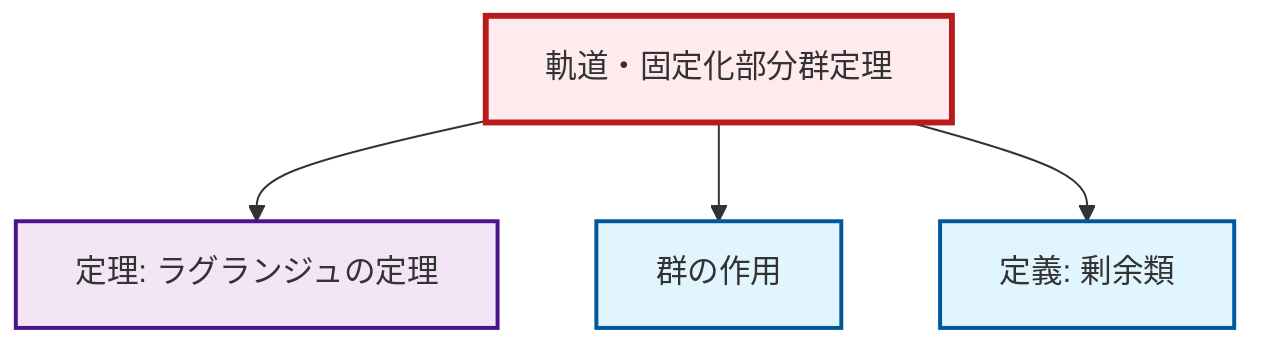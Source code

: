 graph TD
    classDef definition fill:#e1f5fe,stroke:#01579b,stroke-width:2px
    classDef theorem fill:#f3e5f5,stroke:#4a148c,stroke-width:2px
    classDef axiom fill:#fff3e0,stroke:#e65100,stroke-width:2px
    classDef example fill:#e8f5e9,stroke:#1b5e20,stroke-width:2px
    classDef current fill:#ffebee,stroke:#b71c1c,stroke-width:3px
    def-coset["定義: 剰余類"]:::definition
    def-group-action["群の作用"]:::definition
    thm-orbit-stabilizer["軌道・固定化部分群定理"]:::theorem
    thm-lagrange["定理: ラグランジュの定理"]:::theorem
    thm-orbit-stabilizer --> thm-lagrange
    thm-orbit-stabilizer --> def-group-action
    thm-orbit-stabilizer --> def-coset
    class thm-orbit-stabilizer current